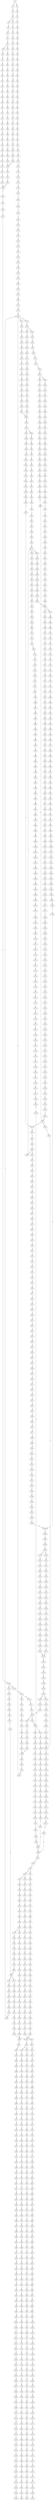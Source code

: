 strict digraph  {
	S0 -> S1 [ label = A ];
	S0 -> S2 [ label = C ];
	S1 -> S3 [ label = G ];
	S2 -> S4 [ label = C ];
	S3 -> S5 [ label = G ];
	S4 -> S6 [ label = G ];
	S5 -> S7 [ label = T ];
	S6 -> S8 [ label = C ];
	S6 -> S9 [ label = T ];
	S7 -> S10 [ label = C ];
	S8 -> S11 [ label = C ];
	S9 -> S12 [ label = C ];
	S10 -> S13 [ label = C ];
	S11 -> S14 [ label = C ];
	S12 -> S15 [ label = C ];
	S13 -> S16 [ label = C ];
	S14 -> S17 [ label = C ];
	S15 -> S18 [ label = C ];
	S16 -> S19 [ label = T ];
	S17 -> S20 [ label = T ];
	S18 -> S21 [ label = A ];
	S19 -> S22 [ label = T ];
	S20 -> S23 [ label = T ];
	S20 -> S24 [ label = C ];
	S21 -> S25 [ label = C ];
	S22 -> S26 [ label = C ];
	S23 -> S27 [ label = C ];
	S24 -> S28 [ label = C ];
	S25 -> S29 [ label = C ];
	S26 -> S30 [ label = T ];
	S27 -> S31 [ label = A ];
	S28 -> S32 [ label = A ];
	S29 -> S33 [ label = A ];
	S30 -> S34 [ label = C ];
	S31 -> S35 [ label = C ];
	S32 -> S36 [ label = C ];
	S33 -> S37 [ label = C ];
	S34 -> S38 [ label = G ];
	S35 -> S39 [ label = G ];
	S36 -> S40 [ label = C ];
	S37 -> S41 [ label = C ];
	S38 -> S42 [ label = T ];
	S39 -> S43 [ label = C ];
	S40 -> S44 [ label = C ];
	S41 -> S45 [ label = G ];
	S42 -> S46 [ label = A ];
	S43 -> S47 [ label = T ];
	S44 -> S48 [ label = G ];
	S45 -> S49 [ label = A ];
	S46 -> S50 [ label = C ];
	S47 -> S51 [ label = C ];
	S48 -> S52 [ label = C ];
	S49 -> S53 [ label = T ];
	S50 -> S54 [ label = G ];
	S51 -> S55 [ label = C ];
	S52 -> S56 [ label = C ];
	S53 -> S57 [ label = C ];
	S54 -> S58 [ label = G ];
	S55 -> S59 [ label = G ];
	S56 -> S60 [ label = G ];
	S57 -> S61 [ label = G ];
	S58 -> S62 [ label = C ];
	S59 -> S63 [ label = G ];
	S60 -> S64 [ label = G ];
	S61 -> S65 [ label = G ];
	S62 -> S66 [ label = T ];
	S63 -> S67 [ label = T ];
	S64 -> S68 [ label = T ];
	S65 -> S69 [ label = T ];
	S66 -> S70 [ label = A ];
	S67 -> S71 [ label = T ];
	S68 -> S72 [ label = C ];
	S69 -> S73 [ label = T ];
	S70 -> S74 [ label = C ];
	S71 -> S75 [ label = G ];
	S72 -> S76 [ label = C ];
	S73 -> S77 [ label = C ];
	S74 -> S78 [ label = T ];
	S75 -> S79 [ label = C ];
	S76 -> S80 [ label = C ];
	S77 -> S81 [ label = C ];
	S78 -> S82 [ label = G ];
	S79 -> S83 [ label = A ];
	S80 -> S84 [ label = A ];
	S81 -> S85 [ label = A ];
	S82 -> S86 [ label = G ];
	S83 -> S87 [ label = C ];
	S84 -> S88 [ label = G ];
	S85 -> S89 [ label = G ];
	S86 -> S90 [ label = T ];
	S87 -> S91 [ label = T ];
	S88 -> S92 [ label = T ];
	S89 -> S93 [ label = T ];
	S90 -> S94 [ label = G ];
	S91 -> S95 [ label = G ];
	S92 -> S96 [ label = G ];
	S93 -> S97 [ label = G ];
	S94 -> S98 [ label = C ];
	S95 -> S99 [ label = G ];
	S96 -> S100 [ label = G ];
	S97 -> S101 [ label = G ];
	S98 -> S102 [ label = T ];
	S99 -> S103 [ label = T ];
	S100 -> S104 [ label = T ];
	S101 -> S105 [ label = T ];
	S102 -> S106 [ label = A ];
	S103 -> S107 [ label = C ];
	S104 -> S108 [ label = C ];
	S105 -> S109 [ label = C ];
	S106 -> S110 [ label = C ];
	S107 -> S111 [ label = G ];
	S108 -> S112 [ label = G ];
	S109 -> S112 [ label = G ];
	S110 -> S113 [ label = T ];
	S111 -> S114 [ label = T ];
	S112 -> S115 [ label = T ];
	S113 -> S116 [ label = G ];
	S114 -> S117 [ label = C ];
	S115 -> S118 [ label = C ];
	S116 -> S119 [ label = T ];
	S117 -> S120 [ label = C ];
	S118 -> S121 [ label = C ];
	S119 -> S122 [ label = A ];
	S120 -> S123 [ label = G ];
	S121 -> S123 [ label = G ];
	S122 -> S124 [ label = A ];
	S123 -> S125 [ label = T ];
	S124 -> S126 [ label = C ];
	S125 -> S127 [ label = C ];
	S126 -> S128 [ label = A ];
	S127 -> S129 [ label = A ];
	S128 -> S130 [ label = C ];
	S129 -> S131 [ label = C ];
	S130 -> S132 [ label = A ];
	S131 -> S133 [ label = C ];
	S132 -> S134 [ label = C ];
	S133 -> S135 [ label = C ];
	S133 -> S136 [ label = G ];
	S134 -> S137 [ label = G ];
	S135 -> S138 [ label = T ];
	S136 -> S139 [ label = A ];
	S137 -> S140 [ label = C ];
	S138 -> S141 [ label = G ];
	S139 -> S142 [ label = A ];
	S139 -> S143 [ label = G ];
	S140 -> S144 [ label = T ];
	S141 -> S145 [ label = T ];
	S142 -> S146 [ label = T ];
	S143 -> S147 [ label = T ];
	S144 -> S148 [ label = C ];
	S145 -> S149 [ label = C ];
	S146 -> S150 [ label = C ];
	S147 -> S151 [ label = C ];
	S148 -> S152 [ label = C ];
	S149 -> S153 [ label = C ];
	S150 -> S154 [ label = C ];
	S151 -> S155 [ label = C ];
	S152 -> S156 [ label = T ];
	S153 -> S157 [ label = T ];
	S154 -> S158 [ label = T ];
	S155 -> S159 [ label = A ];
	S155 -> S160 [ label = T ];
	S156 -> S161 [ label = A ];
	S157 -> S162 [ label = T ];
	S158 -> S163 [ label = C ];
	S159 -> S164 [ label = G ];
	S160 -> S165 [ label = C ];
	S161 -> S166 [ label = G ];
	S162 -> S167 [ label = G ];
	S163 -> S168 [ label = G ];
	S164 -> S169 [ label = T ];
	S164 -> S170 [ label = C ];
	S165 -> S171 [ label = G ];
	S166 -> S172 [ label = A ];
	S167 -> S173 [ label = A ];
	S167 -> S174 [ label = T ];
	S168 -> S175 [ label = A ];
	S169 -> S176 [ label = A ];
	S170 -> S177 [ label = T ];
	S171 -> S178 [ label = A ];
	S172 -> S179 [ label = A ];
	S173 -> S180 [ label = A ];
	S174 -> S181 [ label = A ];
	S175 -> S182 [ label = A ];
	S176 -> S183 [ label = G ];
	S177 -> S184 [ label = T ];
	S178 -> S185 [ label = A ];
	S179 -> S186 [ label = C ];
	S180 -> S187 [ label = C ];
	S181 -> S188 [ label = G ];
	S182 -> S189 [ label = C ];
	S183 -> S190 [ label = G ];
	S184 -> S191 [ label = C ];
	S185 -> S192 [ label = C ];
	S186 -> S193 [ label = T ];
	S187 -> S194 [ label = T ];
	S188 -> S195 [ label = G ];
	S189 -> S196 [ label = T ];
	S190 -> S197 [ label = G ];
	S191 -> S198 [ label = A ];
	S192 -> S196 [ label = T ];
	S193 -> S199 [ label = T ];
	S194 -> S200 [ label = T ];
	S195 -> S201 [ label = A ];
	S196 -> S202 [ label = T ];
	S197 -> S203 [ label = T ];
	S198 -> S204 [ label = C ];
	S199 -> S205 [ label = C ];
	S200 -> S206 [ label = C ];
	S201 -> S207 [ label = G ];
	S202 -> S208 [ label = C ];
	S203 -> S209 [ label = C ];
	S204 -> S210 [ label = G ];
	S205 -> S211 [ label = A ];
	S206 -> S212 [ label = A ];
	S207 -> S213 [ label = A ];
	S208 -> S214 [ label = A ];
	S209 -> S215 [ label = A ];
	S210 -> S216 [ label = C ];
	S211 -> S217 [ label = A ];
	S212 -> S218 [ label = A ];
	S213 -> S219 [ label = G ];
	S214 -> S220 [ label = A ];
	S215 -> S221 [ label = C ];
	S216 -> S222 [ label = C ];
	S217 -> S223 [ label = C ];
	S218 -> S223 [ label = C ];
	S219 -> S224 [ label = G ];
	S220 -> S223 [ label = C ];
	S221 -> S225 [ label = T ];
	S222 -> S226 [ label = C ];
	S223 -> S227 [ label = C ];
	S223 -> S228 [ label = T ];
	S224 -> S229 [ label = T ];
	S225 -> S230 [ label = C ];
	S226 -> S231 [ label = T ];
	S227 -> S232 [ label = G ];
	S228 -> S233 [ label = G ];
	S229 -> S234 [ label = C ];
	S230 -> S235 [ label = G ];
	S231 -> S236 [ label = T ];
	S232 -> S237 [ label = G ];
	S233 -> S238 [ label = G ];
	S233 -> S239 [ label = C ];
	S234 -> S240 [ label = C ];
	S235 -> S241 [ label = C ];
	S236 -> S242 [ label = C ];
	S237 -> S243 [ label = C ];
	S238 -> S244 [ label = C ];
	S239 -> S245 [ label = C ];
	S240 -> S246 [ label = C ];
	S241 -> S247 [ label = T ];
	S242 -> S248 [ label = A ];
	S243 -> S249 [ label = C ];
	S244 -> S250 [ label = C ];
	S245 -> S251 [ label = C ];
	S246 -> S252 [ label = A ];
	S246 -> S253 [ label = G ];
	S247 -> S254 [ label = T ];
	S248 -> S255 [ label = T ];
	S249 -> S256 [ label = C ];
	S250 -> S257 [ label = C ];
	S251 -> S258 [ label = T ];
	S252 -> S259 [ label = G ];
	S253 -> S260 [ label = G ];
	S254 -> S261 [ label = C ];
	S255 -> S262 [ label = C ];
	S256 -> S263 [ label = A ];
	S257 -> S264 [ label = A ];
	S258 -> S265 [ label = A ];
	S259 -> S266 [ label = A ];
	S260 -> S267 [ label = A ];
	S261 -> S268 [ label = A ];
	S262 -> S269 [ label = C ];
	S263 -> S270 [ label = G ];
	S264 -> S271 [ label = G ];
	S265 -> S272 [ label = G ];
	S266 -> S273 [ label = G ];
	S267 -> S274 [ label = G ];
	S268 -> S275 [ label = T ];
	S269 -> S276 [ label = A ];
	S270 -> S277 [ label = T ];
	S271 -> S278 [ label = G ];
	S272 -> S279 [ label = G ];
	S273 -> S280 [ label = C ];
	S274 -> S281 [ label = G ];
	S275 -> S282 [ label = C ];
	S276 -> S283 [ label = G ];
	S277 -> S284 [ label = T ];
	S278 -> S285 [ label = T ];
	S279 -> S286 [ label = T ];
	S280 -> S287 [ label = C ];
	S281 -> S288 [ label = C ];
	S282 -> S289 [ label = C ];
	S283 -> S290 [ label = A ];
	S284 -> S291 [ label = G ];
	S285 -> S292 [ label = G ];
	S286 -> S293 [ label = G ];
	S287 -> S294 [ label = A ];
	S288 -> S295 [ label = G ];
	S289 -> S296 [ label = A ];
	S290 -> S297 [ label = A ];
	S291 -> S298 [ label = T ];
	S292 -> S299 [ label = C ];
	S292 -> S300 [ label = G ];
	S293 -> S301 [ label = T ];
	S294 -> S302 [ label = C ];
	S295 -> S303 [ label = T ];
	S296 -> S283 [ label = G ];
	S297 -> S304 [ label = C ];
	S298 -> S305 [ label = G ];
	S299 -> S306 [ label = G ];
	S300 -> S307 [ label = G ];
	S301 -> S308 [ label = G ];
	S302 -> S309 [ label = G ];
	S303 -> S310 [ label = G ];
	S304 -> S311 [ label = C ];
	S305 -> S312 [ label = C ];
	S306 -> S313 [ label = C ];
	S307 -> S314 [ label = C ];
	S308 -> S315 [ label = C ];
	S309 -> S316 [ label = G ];
	S310 -> S317 [ label = G ];
	S311 -> S318 [ label = A ];
	S311 -> S319 [ label = G ];
	S312 -> S320 [ label = G ];
	S313 -> S321 [ label = G ];
	S314 -> S322 [ label = T ];
	S315 -> S323 [ label = G ];
	S316 -> S324 [ label = T ];
	S317 -> S325 [ label = T ];
	S318 -> S326 [ label = G ];
	S318 -> S327 [ label = C ];
	S319 -> S328 [ label = G ];
	S320 -> S329 [ label = T ];
	S321 -> S330 [ label = T ];
	S322 -> S331 [ label = T ];
	S323 -> S332 [ label = T ];
	S324 -> S333 [ label = T ];
	S325 -> S334 [ label = A ];
	S326 -> S335 [ label = A ];
	S327 -> S336 [ label = C ];
	S328 -> S337 [ label = A ];
	S329 -> S338 [ label = C ];
	S330 -> S339 [ label = C ];
	S331 -> S340 [ label = C ];
	S332 -> S341 [ label = C ];
	S333 -> S342 [ label = A ];
	S334 -> S343 [ label = T ];
	S335 -> S344 [ label = C ];
	S336 -> S345 [ label = A ];
	S337 -> S346 [ label = C ];
	S338 -> S347 [ label = G ];
	S339 -> S348 [ label = G ];
	S340 -> S349 [ label = G ];
	S341 -> S350 [ label = G ];
	S342 -> S351 [ label = C ];
	S343 -> S352 [ label = G ];
	S344 -> S353 [ label = T ];
	S345 -> S354 [ label = C ];
	S346 -> S355 [ label = G ];
	S347 -> S356 [ label = A ];
	S348 -> S357 [ label = T ];
	S349 -> S358 [ label = A ];
	S350 -> S356 [ label = A ];
	S351 -> S359 [ label = T ];
	S352 -> S360 [ label = A ];
	S353 -> S361 [ label = C ];
	S354 -> S362 [ label = C ];
	S355 -> S363 [ label = C ];
	S356 -> S364 [ label = A ];
	S357 -> S365 [ label = G ];
	S358 -> S366 [ label = A ];
	S359 -> S367 [ label = G ];
	S360 -> S368 [ label = G ];
	S361 -> S369 [ label = C ];
	S362 -> S370 [ label = C ];
	S363 -> S371 [ label = C ];
	S364 -> S372 [ label = C ];
	S365 -> S373 [ label = C ];
	S366 -> S374 [ label = C ];
	S367 -> S375 [ label = C ];
	S368 -> S376 [ label = C ];
	S369 -> S377 [ label = C ];
	S370 -> S378 [ label = C ];
	S371 -> S379 [ label = C ];
	S372 -> S380 [ label = C ];
	S372 -> S381 [ label = A ];
	S373 -> S382 [ label = A ];
	S374 -> S383 [ label = A ];
	S375 -> S384 [ label = A ];
	S376 -> S385 [ label = G ];
	S377 -> S386 [ label = A ];
	S378 -> S387 [ label = T ];
	S379 -> S388 [ label = A ];
	S380 -> S389 [ label = T ];
	S381 -> S390 [ label = C ];
	S382 -> S391 [ label = T ];
	S383 -> S392 [ label = C ];
	S384 -> S393 [ label = G ];
	S385 -> S394 [ label = G ];
	S386 -> S395 [ label = T ];
	S387 -> S396 [ label = T ];
	S388 -> S397 [ label = T ];
	S389 -> S398 [ label = T ];
	S390 -> S399 [ label = C ];
	S391 -> S400 [ label = C ];
	S392 -> S401 [ label = G ];
	S393 -> S402 [ label = A ];
	S394 -> S403 [ label = T ];
	S395 -> S404 [ label = C ];
	S396 -> S405 [ label = C ];
	S397 -> S406 [ label = C ];
	S398 -> S407 [ label = C ];
	S399 -> S408 [ label = C ];
	S400 -> S409 [ label = C ];
	S401 -> S410 [ label = C ];
	S402 -> S411 [ label = C ];
	S403 -> S412 [ label = C ];
	S404 -> S413 [ label = T ];
	S405 -> S414 [ label = C ];
	S405 -> S415 [ label = G ];
	S406 -> S416 [ label = G ];
	S407 -> S417 [ label = G ];
	S408 -> S418 [ label = G ];
	S409 -> S419 [ label = G ];
	S410 -> S420 [ label = G ];
	S411 -> S421 [ label = G ];
	S412 -> S422 [ label = G ];
	S413 -> S423 [ label = G ];
	S414 -> S424 [ label = T ];
	S415 -> S425 [ label = A ];
	S416 -> S426 [ label = T ];
	S417 -> S427 [ label = T ];
	S418 -> S428 [ label = T ];
	S419 -> S429 [ label = C ];
	S420 -> S430 [ label = C ];
	S421 -> S431 [ label = G ];
	S422 -> S432 [ label = C ];
	S423 -> S433 [ label = C ];
	S424 -> S434 [ label = G ];
	S425 -> S435 [ label = T ];
	S426 -> S436 [ label = C ];
	S427 -> S437 [ label = A ];
	S428 -> S438 [ label = A ];
	S429 -> S439 [ label = A ];
	S430 -> S440 [ label = A ];
	S431 -> S441 [ label = A ];
	S432 -> S442 [ label = A ];
	S433 -> S443 [ label = C ];
	S434 -> S444 [ label = T ];
	S435 -> S445 [ label = C ];
	S436 -> S446 [ label = C ];
	S437 -> S447 [ label = C ];
	S438 -> S448 [ label = C ];
	S439 -> S449 [ label = C ];
	S440 -> S450 [ label = C ];
	S441 -> S451 [ label = C ];
	S442 -> S452 [ label = C ];
	S443 -> S453 [ label = A ];
	S444 -> S454 [ label = C ];
	S445 -> S455 [ label = G ];
	S446 -> S456 [ label = T ];
	S447 -> S457 [ label = T ];
	S448 -> S458 [ label = G ];
	S449 -> S459 [ label = G ];
	S450 -> S460 [ label = G ];
	S451 -> S461 [ label = A ];
	S452 -> S462 [ label = G ];
	S453 -> S463 [ label = G ];
	S454 -> S464 [ label = C ];
	S455 -> S465 [ label = T ];
	S456 -> S466 [ label = C ];
	S457 -> S467 [ label = T ];
	S458 -> S468 [ label = T ];
	S459 -> S469 [ label = T ];
	S460 -> S470 [ label = T ];
	S461 -> S471 [ label = C ];
	S462 -> S472 [ label = C ];
	S463 -> S473 [ label = T ];
	S464 -> S474 [ label = T ];
	S465 -> S475 [ label = T ];
	S466 -> S476 [ label = T ];
	S467 -> S477 [ label = C ];
	S468 -> S478 [ label = C ];
	S469 -> S479 [ label = C ];
	S470 -> S480 [ label = C ];
	S471 -> S481 [ label = A ];
	S472 -> S482 [ label = G ];
	S473 -> S483 [ label = C ];
	S474 -> S484 [ label = T ];
	S475 -> S485 [ label = T ];
	S476 -> S486 [ label = T ];
	S477 -> S487 [ label = A ];
	S478 -> S488 [ label = C ];
	S479 -> S489 [ label = G ];
	S480 -> S490 [ label = C ];
	S481 -> S491 [ label = C ];
	S482 -> S492 [ label = C ];
	S483 -> S493 [ label = G ];
	S484 -> S167 [ label = G ];
	S485 -> S494 [ label = G ];
	S486 -> S495 [ label = C ];
	S487 -> S496 [ label = A ];
	S488 -> S497 [ label = A ];
	S489 -> S498 [ label = A ];
	S490 -> S499 [ label = A ];
	S491 -> S500 [ label = C ];
	S492 -> S501 [ label = G ];
	S493 -> S502 [ label = T ];
	S494 -> S503 [ label = T ];
	S495 -> S504 [ label = T ];
	S496 -> S505 [ label = G ];
	S497 -> S506 [ label = G ];
	S498 -> S507 [ label = G ];
	S499 -> S508 [ label = G ];
	S500 -> S509 [ label = T ];
	S501 -> S510 [ label = G ];
	S502 -> S511 [ label = A ];
	S503 -> S512 [ label = A ];
	S504 -> S513 [ label = C ];
	S505 -> S514 [ label = C ];
	S506 -> S515 [ label = C ];
	S507 -> S516 [ label = C ];
	S508 -> S517 [ label = C ];
	S509 -> S518 [ label = C ];
	S510 -> S519 [ label = C ];
	S511 -> S520 [ label = A ];
	S512 -> S521 [ label = G ];
	S513 -> S522 [ label = G ];
	S514 -> S523 [ label = G ];
	S515 -> S524 [ label = G ];
	S516 -> S525 [ label = G ];
	S517 -> S526 [ label = T ];
	S517 -> S524 [ label = G ];
	S518 -> S527 [ label = T ];
	S519 -> S528 [ label = T ];
	S520 -> S529 [ label = G ];
	S521 -> S530 [ label = G ];
	S522 -> S531 [ label = G ];
	S523 -> S532 [ label = A ];
	S524 -> S533 [ label = A ];
	S525 -> S534 [ label = A ];
	S526 -> S535 [ label = T ];
	S527 -> S536 [ label = A ];
	S528 -> S537 [ label = G ];
	S529 -> S538 [ label = A ];
	S530 -> S539 [ label = A ];
	S531 -> S540 [ label = A ];
	S532 -> S541 [ label = G ];
	S533 -> S542 [ label = G ];
	S534 -> S543 [ label = G ];
	S535 -> S191 [ label = C ];
	S536 -> S544 [ label = G ];
	S537 -> S545 [ label = G ];
	S538 -> S546 [ label = C ];
	S539 -> S547 [ label = A ];
	S540 -> S548 [ label = G ];
	S541 -> S549 [ label = T ];
	S542 -> S550 [ label = T ];
	S543 -> S551 [ label = T ];
	S544 -> S552 [ label = A ];
	S545 -> S553 [ label = A ];
	S546 -> S554 [ label = G ];
	S547 -> S555 [ label = A ];
	S548 -> S556 [ label = A ];
	S549 -> S557 [ label = C ];
	S550 -> S558 [ label = C ];
	S551 -> S559 [ label = C ];
	S552 -> S560 [ label = A ];
	S553 -> S561 [ label = A ];
	S554 -> S562 [ label = G ];
	S555 -> S563 [ label = G ];
	S556 -> S564 [ label = G ];
	S557 -> S565 [ label = C ];
	S558 -> S566 [ label = C ];
	S558 -> S567 [ label = T ];
	S559 -> S568 [ label = G ];
	S560 -> S569 [ label = C ];
	S561 -> S570 [ label = T ];
	S562 -> S571 [ label = C ];
	S563 -> S572 [ label = G ];
	S564 -> S573 [ label = G ];
	S565 -> S574 [ label = C ];
	S566 -> S574 [ label = C ];
	S567 -> S575 [ label = C ];
	S568 -> S576 [ label = A ];
	S569 -> S577 [ label = G ];
	S570 -> S578 [ label = G ];
	S571 -> S579 [ label = T ];
	S572 -> S580 [ label = T ];
	S573 -> S581 [ label = T ];
	S574 -> S582 [ label = T ];
	S574 -> S583 [ label = G ];
	S575 -> S584 [ label = G ];
	S576 -> S585 [ label = A ];
	S577 -> S586 [ label = A ];
	S578 -> S587 [ label = G ];
	S579 -> S588 [ label = C ];
	S580 -> S589 [ label = C ];
	S581 -> S590 [ label = C ];
	S582 -> S591 [ label = C ];
	S583 -> S592 [ label = C ];
	S584 -> S593 [ label = T ];
	S585 -> S594 [ label = C ];
	S586 -> S595 [ label = G ];
	S587 -> S596 [ label = G ];
	S588 -> S597 [ label = T ];
	S589 -> S598 [ label = C ];
	S590 -> S240 [ label = C ];
	S591 -> S599 [ label = C ];
	S592 -> S600 [ label = C ];
	S593 -> S601 [ label = C ];
	S594 -> S602 [ label = C ];
	S595 -> S603 [ label = G ];
	S596 -> S604 [ label = G ];
	S597 -> S605 [ label = C ];
	S598 -> S606 [ label = C ];
	S599 -> S607 [ label = G ];
	S600 -> S608 [ label = T ];
	S601 -> S609 [ label = T ];
	S602 -> S610 [ label = T ];
	S603 -> S611 [ label = T ];
	S604 -> S612 [ label = T ];
	S605 -> S613 [ label = G ];
	S606 -> S614 [ label = G ];
	S607 -> S615 [ label = G ];
	S608 -> S616 [ label = G ];
	S609 -> S617 [ label = G ];
	S610 -> S618 [ label = G ];
	S611 -> S619 [ label = G ];
	S612 -> S620 [ label = C ];
	S613 -> S621 [ label = A ];
	S614 -> S622 [ label = A ];
	S615 -> S623 [ label = T ];
	S616 -> S624 [ label = T ];
	S617 -> S625 [ label = T ];
	S618 -> S626 [ label = T ];
	S619 -> S627 [ label = T ];
	S620 -> S628 [ label = C ];
	S621 -> S629 [ label = A ];
	S622 -> S630 [ label = A ];
	S623 -> S631 [ label = C ];
	S624 -> S632 [ label = C ];
	S625 -> S633 [ label = T ];
	S626 -> S634 [ label = C ];
	S627 -> S635 [ label = C ];
	S628 -> S636 [ label = G ];
	S629 -> S637 [ label = G ];
	S630 -> S638 [ label = G ];
	S631 -> S639 [ label = T ];
	S632 -> S640 [ label = G ];
	S633 -> S641 [ label = C ];
	S634 -> S642 [ label = G ];
	S635 -> S643 [ label = C ];
	S636 -> S644 [ label = C ];
	S637 -> S645 [ label = T ];
	S638 -> S646 [ label = T ];
	S639 -> S647 [ label = G ];
	S640 -> S648 [ label = C ];
	S641 -> S649 [ label = C ];
	S642 -> S650 [ label = C ];
	S643 -> S651 [ label = C ];
	S644 -> S652 [ label = C ];
	S645 -> S653 [ label = C ];
	S646 -> S654 [ label = C ];
	S647 -> S655 [ label = G ];
	S648 -> S656 [ label = G ];
	S649 -> S657 [ label = G ];
	S650 -> S658 [ label = G ];
	S651 -> S659 [ label = T ];
	S652 -> S660 [ label = G ];
	S653 -> S661 [ label = G ];
	S654 -> S662 [ label = G ];
	S655 -> S663 [ label = A ];
	S656 -> S664 [ label = C ];
	S657 -> S665 [ label = T ];
	S658 -> S664 [ label = C ];
	S659 -> S666 [ label = G ];
	S660 -> S667 [ label = G ];
	S661 -> S668 [ label = C ];
	S662 -> S669 [ label = A ];
	S663 -> S670 [ label = G ];
	S664 -> S671 [ label = G ];
	S664 -> S672 [ label = A ];
	S665 -> S673 [ label = G ];
	S666 -> S674 [ label = T ];
	S667 -> S675 [ label = A ];
	S668 -> S676 [ label = G ];
	S669 -> S677 [ label = G ];
	S670 -> S678 [ label = G ];
	S671 -> S679 [ label = A ];
	S672 -> S680 [ label = A ];
	S673 -> S681 [ label = G ];
	S674 -> S682 [ label = C ];
	S675 -> S683 [ label = A ];
	S676 -> S684 [ label = G ];
	S677 -> S685 [ label = G ];
	S678 -> S686 [ label = G ];
	S679 -> S687 [ label = G ];
	S680 -> S688 [ label = C ];
	S681 -> S689 [ label = C ];
	S682 -> S690 [ label = C ];
	S683 -> S691 [ label = C ];
	S684 -> S692 [ label = C ];
	S685 -> S693 [ label = T ];
	S686 -> S694 [ label = T ];
	S687 -> S695 [ label = C ];
	S688 -> S696 [ label = C ];
	S689 -> S697 [ label = C ];
	S690 -> S698 [ label = T ];
	S691 -> S699 [ label = T ];
	S692 -> S700 [ label = T ];
	S693 -> S701 [ label = A ];
	S694 -> S702 [ label = G ];
	S695 -> S703 [ label = A ];
	S696 -> S704 [ label = C ];
	S697 -> S705 [ label = C ];
	S698 -> S706 [ label = A ];
	S699 -> S707 [ label = G ];
	S700 -> S708 [ label = A ];
	S701 -> S709 [ label = T ];
	S702 -> S710 [ label = T ];
	S703 -> S711 [ label = G ];
	S704 -> S712 [ label = G ];
	S705 -> S713 [ label = G ];
	S706 -> S714 [ label = C ];
	S707 -> S715 [ label = C ];
	S708 -> S716 [ label = T ];
	S709 -> S717 [ label = A ];
	S710 -> S718 [ label = T ];
	S711 -> S719 [ label = T ];
	S712 -> S720 [ label = T ];
	S713 -> S721 [ label = T ];
	S714 -> S722 [ label = T ];
	S715 -> S723 [ label = A ];
	S716 -> S724 [ label = A ];
	S717 -> S725 [ label = A ];
	S718 -> S726 [ label = C ];
	S719 -> S727 [ label = G ];
	S720 -> S728 [ label = A ];
	S721 -> S729 [ label = C ];
	S722 -> S730 [ label = A ];
	S723 -> S731 [ label = A ];
	S724 -> S732 [ label = G ];
	S725 -> S733 [ label = G ];
	S726 -> S734 [ label = C ];
	S727 -> S735 [ label = C ];
	S728 -> S736 [ label = C ];
	S729 -> S737 [ label = C ];
	S730 -> S738 [ label = C ];
	S731 -> S739 [ label = C ];
	S732 -> S740 [ label = T ];
	S733 -> S741 [ label = T ];
	S734 -> S742 [ label = A ];
	S735 -> S743 [ label = A ];
	S736 -> S744 [ label = A ];
	S737 -> S745 [ label = A ];
	S738 -> S746 [ label = C ];
	S739 -> S747 [ label = C ];
	S740 -> S748 [ label = A ];
	S741 -> S749 [ label = C ];
	S742 -> S750 [ label = G ];
	S743 -> S751 [ label = A ];
	S744 -> S752 [ label = G ];
	S745 -> S753 [ label = G ];
	S746 -> S754 [ label = A ];
	S747 -> S755 [ label = A ];
	S748 -> S756 [ label = G ];
	S749 -> S757 [ label = G ];
	S750 -> S758 [ label = C ];
	S751 -> S759 [ label = C ];
	S752 -> S760 [ label = C ];
	S753 -> S761 [ label = T ];
	S754 -> S762 [ label = G ];
	S755 -> S763 [ label = G ];
	S756 -> S764 [ label = C ];
	S757 -> S765 [ label = T ];
	S758 -> S766 [ label = A ];
	S759 -> S767 [ label = A ];
	S760 -> S768 [ label = A ];
	S761 -> S769 [ label = A ];
	S762 -> S770 [ label = G ];
	S763 -> S771 [ label = A ];
	S764 -> S772 [ label = C ];
	S765 -> S773 [ label = G ];
	S766 -> S774 [ label = G ];
	S767 -> S775 [ label = G ];
	S768 -> S776 [ label = G ];
	S769 -> S777 [ label = G ];
	S770 -> S778 [ label = A ];
	S771 -> S779 [ label = A ];
	S772 -> S780 [ label = G ];
	S773 -> S781 [ label = G ];
	S774 -> S782 [ label = A ];
	S775 -> S783 [ label = C ];
	S776 -> S784 [ label = G ];
	S777 -> S785 [ label = C ];
	S778 -> S786 [ label = G ];
	S779 -> S787 [ label = C ];
	S780 -> S788 [ label = A ];
	S781 -> S789 [ label = T ];
	S782 -> S790 [ label = T ];
	S783 -> S791 [ label = T ];
	S784 -> S792 [ label = T ];
	S785 -> S793 [ label = T ];
	S786 -> S794 [ label = A ];
	S787 -> S795 [ label = A ];
	S788 -> S796 [ label = A ];
	S789 -> S797 [ label = A ];
	S790 -> S798 [ label = A ];
	S791 -> S799 [ label = A ];
	S792 -> S800 [ label = G ];
	S793 -> S801 [ label = C ];
	S794 -> S802 [ label = G ];
	S795 -> S803 [ label = G ];
	S796 -> S804 [ label = A ];
	S797 -> S805 [ label = C ];
	S798 -> S806 [ label = A ];
	S799 -> S807 [ label = C ];
	S800 -> S808 [ label = C ];
	S801 -> S809 [ label = C ];
	S802 -> S810 [ label = T ];
	S803 -> S811 [ label = C ];
	S804 -> S812 [ label = C ];
	S805 -> S813 [ label = C ];
	S806 -> S814 [ label = A ];
	S807 -> S815 [ label = G ];
	S808 -> S816 [ label = A ];
	S809 -> S817 [ label = A ];
	S810 -> S818 [ label = C ];
	S811 -> S819 [ label = C ];
	S812 -> S820 [ label = C ];
	S813 -> S821 [ label = G ];
	S814 -> S822 [ label = A ];
	S815 -> S823 [ label = A ];
	S816 -> S824 [ label = C ];
	S817 -> S825 [ label = C ];
	S818 -> S826 [ label = A ];
	S819 -> S827 [ label = G ];
	S820 -> S828 [ label = C ];
	S821 -> S829 [ label = G ];
	S822 -> S830 [ label = A ];
	S823 -> S831 [ label = G ];
	S824 -> S832 [ label = G ];
	S825 -> S833 [ label = C ];
	S826 -> S834 [ label = G ];
	S827 -> S835 [ label = T ];
	S828 -> S836 [ label = C ];
	S829 -> S837 [ label = T ];
	S830 -> S838 [ label = C ];
	S831 -> S839 [ label = A ];
	S832 -> S840 [ label = C ];
	S833 -> S841 [ label = G ];
	S834 -> S842 [ label = G ];
	S835 -> S843 [ label = C ];
	S836 -> S844 [ label = G ];
	S837 -> S845 [ label = G ];
	S838 -> S846 [ label = T ];
	S839 -> S847 [ label = A ];
	S840 -> S848 [ label = G ];
	S841 -> S849 [ label = G ];
	S842 -> S850 [ label = A ];
	S843 -> S851 [ label = C ];
	S844 -> S852 [ label = A ];
	S845 -> S853 [ label = G ];
	S846 -> S854 [ label = T ];
	S847 -> S855 [ label = C ];
	S848 -> S856 [ label = G ];
	S849 -> S857 [ label = A ];
	S850 -> S858 [ label = C ];
	S851 -> S859 [ label = T ];
	S852 -> S860 [ label = C ];
	S853 -> S861 [ label = T ];
	S854 -> S862 [ label = T ];
	S855 -> S863 [ label = T ];
	S856 -> S864 [ label = T ];
	S857 -> S865 [ label = C ];
	S858 -> S866 [ label = C ];
	S859 -> S867 [ label = C ];
	S860 -> S868 [ label = T ];
	S861 -> S869 [ label = T ];
	S862 -> S870 [ label = G ];
	S863 -> S871 [ label = G ];
	S864 -> S872 [ label = G ];
	S865 -> S873 [ label = G ];
	S866 -> S874 [ label = A ];
	S867 -> S875 [ label = T ];
	S868 -> S876 [ label = A ];
	S869 -> S877 [ label = A ];
	S870 -> S878 [ label = C ];
	S871 -> S879 [ label = G ];
	S872 -> S880 [ label = C ];
	S873 -> S881 [ label = T ];
	S874 -> S882 [ label = G ];
	S875 -> S883 [ label = G ];
	S876 -> S884 [ label = G ];
	S877 -> S885 [ label = G ];
	S878 -> S886 [ label = C ];
	S879 -> S887 [ label = C ];
	S880 -> S888 [ label = C ];
	S881 -> S889 [ label = C ];
	S882 -> S890 [ label = T ];
	S883 -> S891 [ label = T ];
	S884 -> S892 [ label = A ];
	S885 -> S893 [ label = A ];
	S886 -> S894 [ label = G ];
	S887 -> S895 [ label = G ];
	S888 -> S896 [ label = G ];
	S889 -> S897 [ label = G ];
	S890 -> S898 [ label = C ];
	S891 -> S899 [ label = C ];
	S892 -> S900 [ label = A ];
	S893 -> S901 [ label = A ];
	S894 -> S902 [ label = T ];
	S895 -> S903 [ label = C ];
	S896 -> S904 [ label = C ];
	S897 -> S905 [ label = T ];
	S898 -> S906 [ label = T ];
	S899 -> S907 [ label = G ];
	S900 -> S908 [ label = T ];
	S901 -> S909 [ label = G ];
	S902 -> S910 [ label = A ];
	S903 -> S911 [ label = A ];
	S904 -> S912 [ label = A ];
	S905 -> S913 [ label = G ];
	S906 -> S914 [ label = C ];
	S907 -> S915 [ label = T ];
	S908 -> S916 [ label = C ];
	S909 -> S917 [ label = G ];
	S910 -> S918 [ label = G ];
	S911 -> S919 [ label = G ];
	S912 -> S920 [ label = A ];
	S913 -> S921 [ label = A ];
	S914 -> S922 [ label = T ];
	S915 -> S923 [ label = G ];
	S916 -> S924 [ label = G ];
	S917 -> S925 [ label = G ];
	S918 -> S926 [ label = C ];
	S919 -> S927 [ label = C ];
	S920 -> S928 [ label = C ];
	S921 -> S929 [ label = C ];
	S922 -> S930 [ label = G ];
	S923 -> S931 [ label = G ];
	S924 -> S932 [ label = G ];
	S925 -> S933 [ label = G ];
	S926 -> S934 [ label = C ];
	S927 -> S935 [ label = G ];
	S928 -> S936 [ label = C ];
	S929 -> S937 [ label = C ];
	S930 -> S938 [ label = T ];
	S931 -> S939 [ label = T ];
	S932 -> S940 [ label = G ];
	S933 -> S941 [ label = G ];
	S934 -> S942 [ label = G ];
	S935 -> S943 [ label = G ];
	S936 -> S944 [ label = A ];
	S937 -> S945 [ label = G ];
	S938 -> S946 [ label = A ];
	S939 -> S947 [ label = A ];
	S940 -> S948 [ label = T ];
	S941 -> S949 [ label = T ];
	S942 -> S950 [ label = G ];
	S943 -> S951 [ label = G ];
	S944 -> S952 [ label = G ];
	S945 -> S953 [ label = G ];
	S948 -> S954 [ label = A ];
	S949 -> S955 [ label = C ];
	S950 -> S956 [ label = T ];
	S951 -> S957 [ label = T ];
	S952 -> S958 [ label = T ];
	S953 -> S959 [ label = T ];
	S954 -> S960 [ label = T ];
	S955 -> S961 [ label = C ];
	S956 -> S962 [ label = G ];
	S957 -> S963 [ label = G ];
	S958 -> S964 [ label = C ];
	S959 -> S965 [ label = C ];
	S960 -> S966 [ label = C ];
	S961 -> S967 [ label = G ];
	S962 -> S968 [ label = A ];
	S963 -> S969 [ label = C ];
	S964 -> S970 [ label = G ];
	S965 -> S971 [ label = G ];
	S966 -> S972 [ label = C ];
	S967 -> S973 [ label = T ];
	S968 -> S974 [ label = C ];
	S969 -> S975 [ label = C ];
	S970 -> S976 [ label = C ];
	S971 -> S977 [ label = C ];
	S972 -> S978 [ label = C ];
	S973 -> S979 [ label = C ];
	S974 -> S980 [ label = G ];
	S975 -> S981 [ label = G ];
	S976 -> S982 [ label = G ];
	S977 -> S983 [ label = G ];
	S978 -> S984 [ label = G ];
	S979 -> S985 [ label = G ];
	S980 -> S986 [ label = T ];
	S981 -> S987 [ label = C ];
	S982 -> S988 [ label = C ];
	S983 -> S989 [ label = T ];
	S984 -> S990 [ label = A ];
	S985 -> S991 [ label = G ];
	S986 -> S992 [ label = G ];
	S987 -> S993 [ label = C ];
	S988 -> S994 [ label = A ];
	S989 -> S995 [ label = A ];
	S990 -> S996 [ label = A ];
	S991 -> S997 [ label = A ];
	S992 -> S998 [ label = G ];
	S993 -> S999 [ label = G ];
	S994 -> S1000 [ label = G ];
	S995 -> S1001 [ label = G ];
	S996 -> S1002 [ label = A ];
	S997 -> S1003 [ label = A ];
	S998 -> S1004 [ label = G ];
	S999 -> S1005 [ label = G ];
	S1000 -> S1006 [ label = C ];
	S1001 -> S1007 [ label = C ];
	S1002 -> S1008 [ label = G ];
	S1003 -> S1009 [ label = C ];
	S1004 -> S1010 [ label = T ];
	S1005 -> S1011 [ label = T ];
	S1006 -> S1012 [ label = C ];
	S1007 -> S1013 [ label = C ];
	S1008 -> S1014 [ label = T ];
	S1009 -> S1015 [ label = T ];
	S1010 -> S1016 [ label = A ];
	S1011 -> S1017 [ label = G ];
	S1012 -> S1018 [ label = G ];
	S1013 -> S1019 [ label = G ];
	S1014 -> S1020 [ label = G ];
	S1015 -> S1021 [ label = A ];
	S1016 -> S1022 [ label = C ];
	S1017 -> S1023 [ label = G ];
	S1018 -> S1024 [ label = G ];
	S1019 -> S1025 [ label = C ];
	S1020 -> S1026 [ label = T ];
	S1021 -> S1027 [ label = C ];
	S1022 -> S1028 [ label = T ];
	S1023 -> S1029 [ label = T ];
	S1024 -> S1030 [ label = T ];
	S1025 -> S1031 [ label = T ];
	S1026 -> S1032 [ label = C ];
	S1027 -> S1033 [ label = A ];
	S1028 -> S1034 [ label = A ];
	S1029 -> S1035 [ label = G ];
	S1030 -> S1036 [ label = G ];
	S1031 -> S1037 [ label = G ];
	S1032 -> S1038 [ label = G ];
	S1033 -> S1039 [ label = A ];
	S1034 -> S1040 [ label = T ];
	S1035 -> S1041 [ label = G ];
	S1036 -> S1042 [ label = G ];
	S1037 -> S1043 [ label = G ];
	S1038 -> S1044 [ label = T ];
	S1039 -> S1045 [ label = C ];
	S1040 -> S1046 [ label = T ];
	S1041 -> S1047 [ label = A ];
	S1042 -> S1048 [ label = A ];
	S1043 -> S1049 [ label = A ];
	S1044 -> S1050 [ label = C ];
	S1045 -> S1051 [ label = G ];
	S1046 -> S1052 [ label = G ];
	S1047 -> S1053 [ label = A ];
	S1048 -> S1054 [ label = A ];
	S1049 -> S1055 [ label = A ];
	S1050 -> S1056 [ label = G ];
	S1051 -> S1057 [ label = A ];
	S1052 -> S1058 [ label = G ];
	S1053 -> S1059 [ label = C ];
	S1054 -> S1060 [ label = G ];
	S1055 -> S1061 [ label = G ];
	S1056 -> S1062 [ label = G ];
	S1057 -> S1063 [ label = A ];
	S1058 -> S1064 [ label = A ];
	S1059 -> S1065 [ label = C ];
	S1060 -> S1066 [ label = A ];
	S1061 -> S1067 [ label = A ];
	S1062 -> S1068 [ label = A ];
	S1063 -> S1069 [ label = A ];
	S1064 -> S1070 [ label = A ];
	S1065 -> S1071 [ label = T ];
	S1066 -> S1072 [ label = A ];
	S1067 -> S1073 [ label = A ];
	S1068 -> S1074 [ label = A ];
	S1069 -> S1075 [ label = A ];
	S1070 -> S1076 [ label = C ];
	S1071 -> S1077 [ label = C ];
	S1072 -> S1078 [ label = C ];
	S1073 -> S1079 [ label = C ];
	S1074 -> S1080 [ label = C ];
	S1075 -> S1081 [ label = C ];
	S1076 -> S1082 [ label = G ];
	S1077 -> S1083 [ label = G ];
	S1078 -> S1084 [ label = G ];
	S1079 -> S1084 [ label = G ];
	S1080 -> S1085 [ label = A ];
	S1081 -> S1086 [ label = A ];
	S1082 -> S1087 [ label = G ];
	S1083 -> S1088 [ label = G ];
	S1084 -> S1089 [ label = G ];
	S1085 -> S1090 [ label = G ];
	S1086 -> S1091 [ label = G ];
	S1087 -> S1092 [ label = T ];
	S1088 -> S1093 [ label = C ];
	S1089 -> S1094 [ label = C ];
	S1090 -> S1095 [ label = G ];
	S1091 -> S1096 [ label = A ];
	S1092 -> S1097 [ label = A ];
	S1093 -> S1098 [ label = A ];
	S1094 -> S1099 [ label = A ];
	S1095 -> S1100 [ label = A ];
	S1096 -> S1101 [ label = A ];
	S1097 -> S1102 [ label = C ];
	S1098 -> S1103 [ label = C ];
	S1099 -> S1104 [ label = C ];
	S1100 -> S1105 [ label = A ];
	S1101 -> S1106 [ label = G ];
	S1102 -> S1107 [ label = G ];
	S1103 -> S1108 [ label = G ];
	S1104 -> S1109 [ label = C ];
	S1104 -> S1110 [ label = T ];
	S1105 -> S1111 [ label = T ];
	S1106 -> S1112 [ label = G ];
	S1107 -> S1113 [ label = A ];
	S1108 -> S1114 [ label = C ];
	S1109 -> S1115 [ label = G ];
	S1110 -> S1116 [ label = G ];
	S1111 -> S1117 [ label = A ];
	S1112 -> S1118 [ label = G ];
	S1113 -> S1119 [ label = A ];
	S1114 -> S1120 [ label = G ];
	S1115 -> S1121 [ label = G ];
	S1116 -> S1122 [ label = G ];
	S1117 -> S1123 [ label = G ];
	S1118 -> S1124 [ label = G ];
	S1119 -> S1125 [ label = G ];
	S1120 -> S1126 [ label = C ];
	S1121 -> S1127 [ label = G ];
	S1122 -> S1128 [ label = G ];
	S1123 -> S1129 [ label = T ];
	S1124 -> S1130 [ label = T ];
	S1125 -> S1131 [ label = A ];
	S1126 -> S1132 [ label = G ];
	S1127 -> S1133 [ label = A ];
	S1128 -> S1134 [ label = A ];
	S1129 -> S1135 [ label = C ];
	S1130 -> S1136 [ label = C ];
	S1131 -> S1137 [ label = A ];
	S1132 -> S1138 [ label = C ];
	S1133 -> S1139 [ label = A ];
	S1134 -> S1140 [ label = A ];
	S1135 -> S1141 [ label = T ];
	S1136 -> S1142 [ label = T ];
	S1137 -> S1143 [ label = G ];
	S1138 -> S1144 [ label = G ];
	S1139 -> S1145 [ label = T ];
	S1140 -> S1146 [ label = C ];
	S1141 -> S1147 [ label = C ];
	S1142 -> S1148 [ label = C ];
	S1143 -> S1149 [ label = T ];
	S1144 -> S1150 [ label = T ];
	S1145 -> S1151 [ label = T ];
	S1146 -> S1152 [ label = T ];
	S1147 -> S1153 [ label = T ];
	S1148 -> S1154 [ label = T ];
	S1149 -> S1155 [ label = G ];
	S1150 -> S1156 [ label = C ];
	S1151 -> S1157 [ label = G ];
	S1152 -> S1158 [ label = G ];
	S1153 -> S1159 [ label = C ];
	S1154 -> S1160 [ label = C ];
	S1155 -> S1161 [ label = T ];
	S1156 -> S1162 [ label = G ];
	S1157 -> S1163 [ label = A ];
	S1158 -> S1164 [ label = G ];
	S1159 -> S1165 [ label = T ];
	S1160 -> S1166 [ label = G ];
	S1161 -> S1167 [ label = C ];
	S1162 -> S1168 [ label = A ];
	S1163 -> S1169 [ label = A ];
	S1164 -> S1170 [ label = A ];
	S1165 -> S1171 [ label = G ];
	S1166 -> S1172 [ label = T ];
	S1167 -> S1173 [ label = C ];
	S1168 -> S1174 [ label = C ];
	S1169 -> S1175 [ label = C ];
	S1170 -> S1176 [ label = C ];
	S1171 -> S1177 [ label = A ];
	S1172 -> S1178 [ label = G ];
	S1173 -> S1179 [ label = T ];
	S1174 -> S1180 [ label = G ];
	S1175 -> S1181 [ label = C ];
	S1176 -> S1182 [ label = C ];
	S1177 -> S1183 [ label = G ];
	S1178 -> S1184 [ label = G ];
	S1179 -> S1185 [ label = G ];
	S1180 -> S1186 [ label = C ];
	S1181 -> S1187 [ label = C ];
	S1182 -> S1188 [ label = C ];
	S1183 -> S1189 [ label = T ];
	S1184 -> S1190 [ label = T ];
	S1185 -> S1191 [ label = G ];
	S1186 -> S1192 [ label = G ];
	S1187 -> S1193 [ label = G ];
	S1188 -> S1194 [ label = G ];
	S1189 -> S1195 [ label = A ];
	S1190 -> S1196 [ label = A ];
	S1191 -> S1197 [ label = C ];
	S1192 -> S1198 [ label = C ];
	S1193 -> S1199 [ label = T ];
	S1194 -> S1200 [ label = T ];
	S1197 -> S1201 [ label = C ];
	S1198 -> S1202 [ label = C ];
	S1199 -> S1203 [ label = C ];
	S1200 -> S1204 [ label = C ];
	S1201 -> S1205 [ label = T ];
	S1202 -> S1206 [ label = T ];
	S1203 -> S1207 [ label = T ];
	S1204 -> S1208 [ label = T ];
	S1205 -> S1209 [ label = G ];
	S1206 -> S1210 [ label = C ];
	S1207 -> S1211 [ label = C ];
	S1208 -> S1212 [ label = C ];
	S1209 -> S1213 [ label = G ];
	S1210 -> S1214 [ label = G ];
	S1211 -> S1215 [ label = G ];
	S1212 -> S1215 [ label = G ];
	S1213 -> S1216 [ label = G ];
	S1214 -> S1217 [ label = G ];
	S1215 -> S1218 [ label = G ];
	S1216 -> S1219 [ label = T ];
	S1217 -> S1220 [ label = G ];
	S1218 -> S1221 [ label = C ];
	S1219 -> S1222 [ label = C ];
	S1220 -> S1223 [ label = C ];
	S1221 -> S1224 [ label = A ];
	S1222 -> S1225 [ label = C ];
	S1223 -> S1226 [ label = T ];
	S1224 -> S1227 [ label = C ];
	S1225 -> S1228 [ label = C ];
	S1226 -> S1229 [ label = C ];
	S1227 -> S1230 [ label = C ];
	S1228 -> S1231 [ label = G ];
	S1229 -> S1232 [ label = A ];
	S1230 -> S1233 [ label = G ];
	S1231 -> S1234 [ label = A ];
	S1232 -> S1235 [ label = C ];
	S1233 -> S1236 [ label = A ];
	S1234 -> S1237 [ label = G ];
	S1235 -> S1238 [ label = G ];
	S1236 -> S1239 [ label = G ];
	S1236 -> S1240 [ label = A ];
	S1237 -> S1241 [ label = T ];
	S1238 -> S1242 [ label = T ];
	S1239 -> S1243 [ label = T ];
	S1240 -> S1244 [ label = T ];
	S1241 -> S1245 [ label = C ];
	S1242 -> S1246 [ label = C ];
	S1243 -> S1247 [ label = C ];
	S1244 -> S1248 [ label = G ];
	S1245 -> S1249 [ label = C ];
	S1246 -> S1250 [ label = C ];
	S1247 -> S155 [ label = C ];
	S1248 -> S1251 [ label = T ];
	S1249 -> S1252 [ label = A ];
	S1250 -> S1253 [ label = A ];
	S1251 -> S1254 [ label = A ];
	S1252 -> S164 [ label = G ];
	S1253 -> S1255 [ label = G ];
	S1254 -> S1256 [ label = G ];
	S1255 -> S517 [ label = C ];
	S1256 -> S1257 [ label = T ];
	S1257 -> S1258 [ label = T ];
	S1258 -> S1259 [ label = T ];
	S1259 -> S1260 [ label = C ];
	S1260 -> S1261 [ label = A ];
	S1261 -> S1262 [ label = C ];
	S1262 -> S1263 [ label = T ];
	S1263 -> S1264 [ label = C ];
	S1264 -> S1265 [ label = C ];
	S1265 -> S1266 [ label = T ];
	S1266 -> S1267 [ label = T ];
	S1267 -> S1268 [ label = T ];
	S1268 -> S1269 [ label = C ];
	S1269 -> S1270 [ label = A ];
	S1270 -> S1271 [ label = T ];
	S1271 -> S1272 [ label = C ];
	S1272 -> S1273 [ label = C ];
	S1273 -> S1274 [ label = A ];
	S1274 -> S1275 [ label = G ];
	S1275 -> S290 [ label = A ];
}
